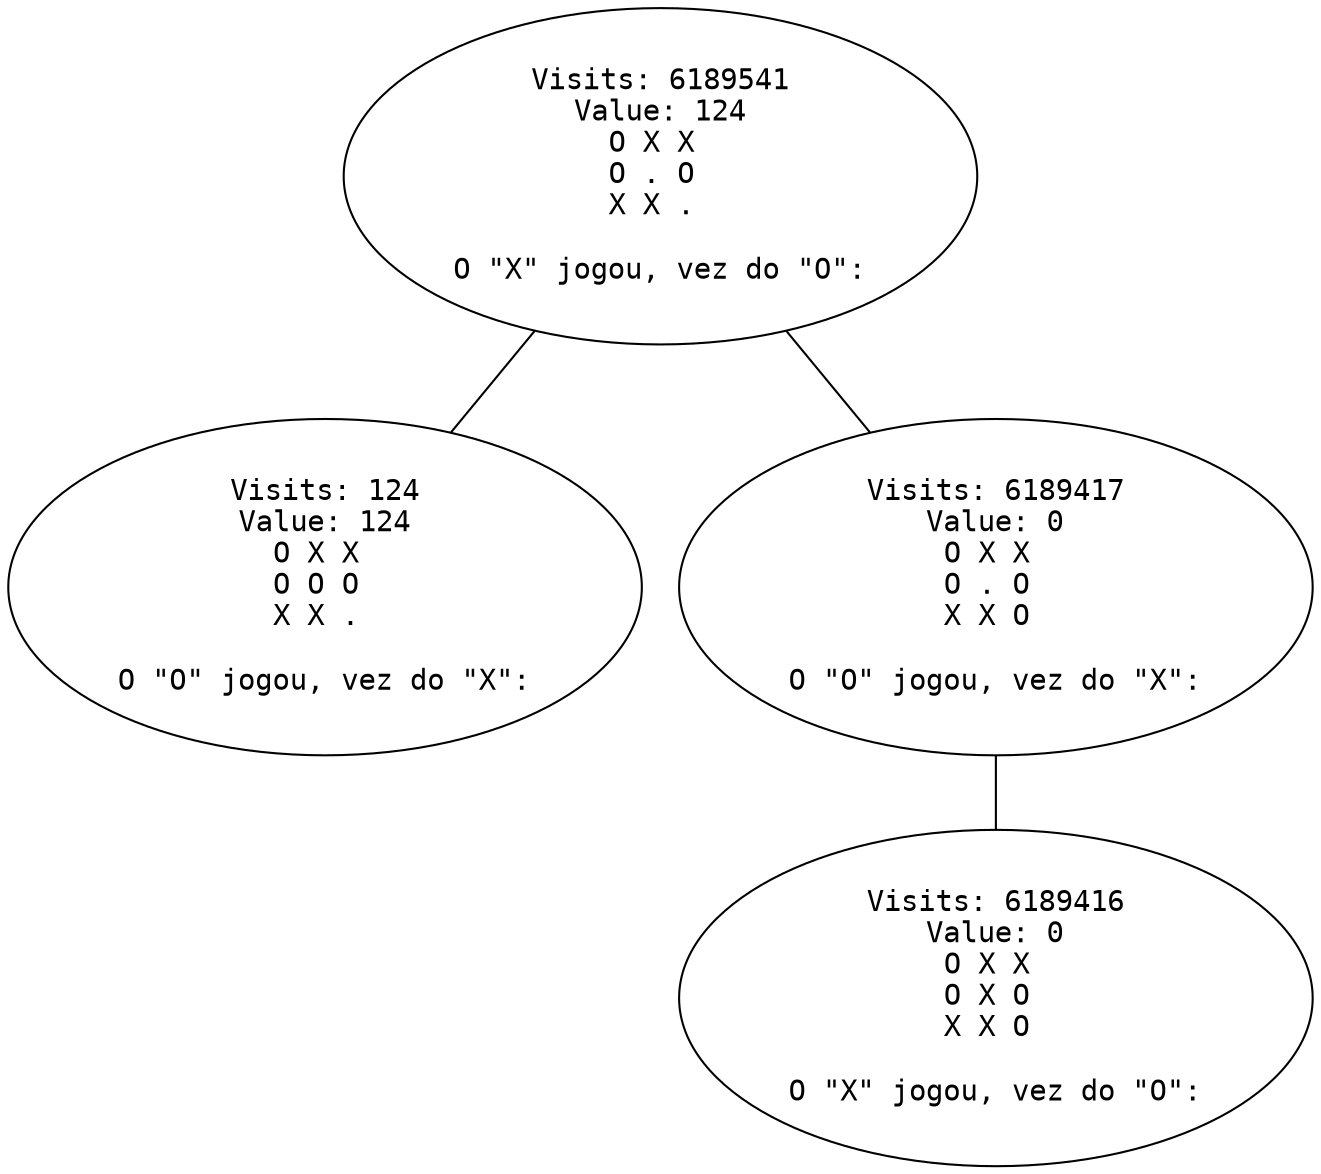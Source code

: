 graph "G" {
  node [
    fontname = "Courier";
  ];
  "43912" [
    label = "Visits: 6189541\nValue: 124\nO X X \nO . O \nX X . \n\nO \"X\" jogou, vez do \"O\":\n";
  ];
  "43913" [
    label = "Visits: 124\nValue: 124\nO X X \nO O O \nX X . \n\nO \"O\" jogou, vez do \"X\":\n";
  ];
  "43914" [
    label = "Visits: 6189417\nValue: 0\nO X X \nO . O \nX X O \n\nO \"O\" jogou, vez do \"X\":\n";
  ];
  "43915" [
    label = "Visits: 6189416\nValue: 0\nO X X \nO X O \nX X O \n\nO \"X\" jogou, vez do \"O\":\n";
  ];
  "43912" -- "43913";
  "43912" -- "43914";
  "43914" -- "43915";
}